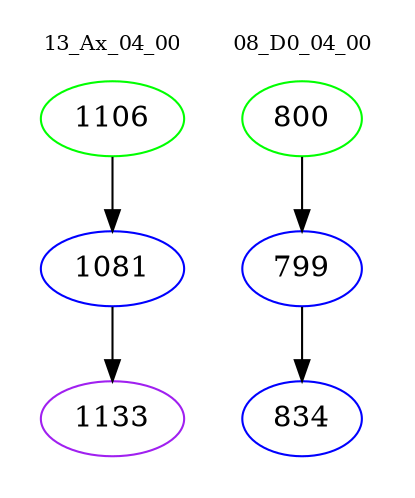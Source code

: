 digraph{
subgraph cluster_0 {
color = white
label = "13_Ax_04_00";
fontsize=10;
T0_1106 [label="1106", color="green"]
T0_1106 -> T0_1081 [color="black"]
T0_1081 [label="1081", color="blue"]
T0_1081 -> T0_1133 [color="black"]
T0_1133 [label="1133", color="purple"]
}
subgraph cluster_1 {
color = white
label = "08_D0_04_00";
fontsize=10;
T1_800 [label="800", color="green"]
T1_800 -> T1_799 [color="black"]
T1_799 [label="799", color="blue"]
T1_799 -> T1_834 [color="black"]
T1_834 [label="834", color="blue"]
}
}
